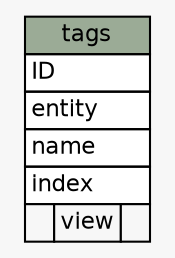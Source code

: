 // dot 2.38.0 on Windows 8.1 6.3
// SchemaSpy rev 590
digraph "tags" {
  graph [
    rankdir="RL"
    bgcolor="#f7f7f7"
    nodesep="0.18"
    ranksep="0.46"
    fontname="Helvetica"
    fontsize="11"
  ];
  node [
    fontname="Helvetica"
    fontsize="11"
    shape="plaintext"
  ];
  edge [
    arrowsize="0.8"
  ];
  "tags" [
    label=<
    <TABLE BORDER="0" CELLBORDER="1" CELLSPACING="0" BGCOLOR="#ffffff">
      <TR><TD COLSPAN="3" BGCOLOR="#9bab96" ALIGN="CENTER">tags</TD></TR>
      <TR><TD PORT="ID" COLSPAN="3" ALIGN="LEFT">ID</TD></TR>
      <TR><TD PORT="entity" COLSPAN="3" ALIGN="LEFT">entity</TD></TR>
      <TR><TD PORT="name" COLSPAN="3" ALIGN="LEFT">name</TD></TR>
      <TR><TD PORT="index" COLSPAN="3" ALIGN="LEFT">index</TD></TR>
      <TR><TD ALIGN="LEFT" BGCOLOR="#f7f7f7">  </TD><TD ALIGN="RIGHT" BGCOLOR="#f7f7f7">view</TD><TD ALIGN="RIGHT" BGCOLOR="#f7f7f7">  </TD></TR>
    </TABLE>>
    URL="tables/tags.html"
    tooltip="tags"
  ];
}
